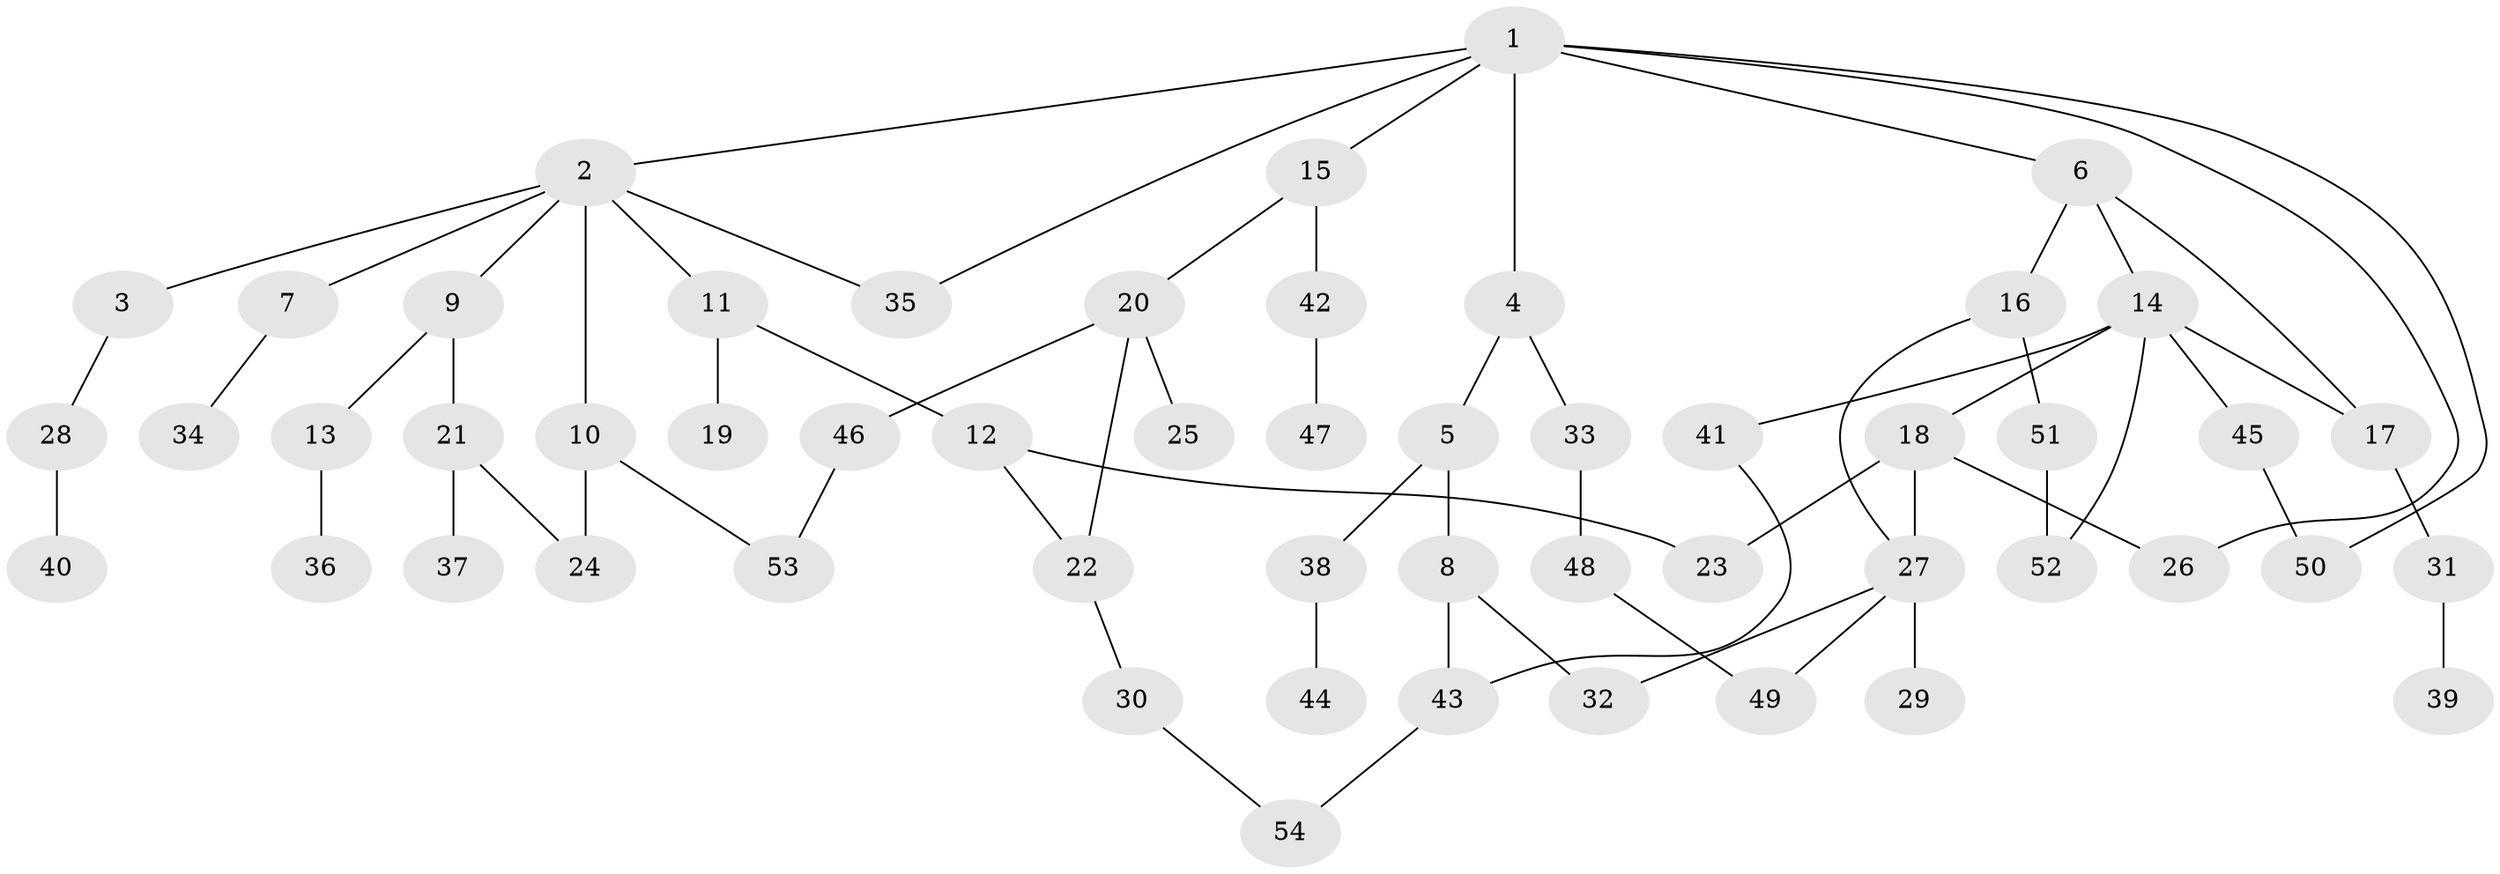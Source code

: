 // coarse degree distribution, {7: 0.0625, 6: 0.0625, 2: 0.28125, 3: 0.25, 1: 0.28125, 4: 0.03125, 5: 0.03125}
// Generated by graph-tools (version 1.1) at 2025/23/03/03/25 07:23:30]
// undirected, 54 vertices, 67 edges
graph export_dot {
graph [start="1"]
  node [color=gray90,style=filled];
  1;
  2;
  3;
  4;
  5;
  6;
  7;
  8;
  9;
  10;
  11;
  12;
  13;
  14;
  15;
  16;
  17;
  18;
  19;
  20;
  21;
  22;
  23;
  24;
  25;
  26;
  27;
  28;
  29;
  30;
  31;
  32;
  33;
  34;
  35;
  36;
  37;
  38;
  39;
  40;
  41;
  42;
  43;
  44;
  45;
  46;
  47;
  48;
  49;
  50;
  51;
  52;
  53;
  54;
  1 -- 2;
  1 -- 4;
  1 -- 6;
  1 -- 15;
  1 -- 26;
  1 -- 50;
  1 -- 35;
  2 -- 3;
  2 -- 7;
  2 -- 9;
  2 -- 10;
  2 -- 11;
  2 -- 35;
  3 -- 28;
  4 -- 5;
  4 -- 33;
  5 -- 8;
  5 -- 38;
  6 -- 14;
  6 -- 16;
  6 -- 17;
  7 -- 34;
  8 -- 43;
  8 -- 32;
  9 -- 13;
  9 -- 21;
  10 -- 24;
  10 -- 53;
  11 -- 12;
  11 -- 19;
  12 -- 22;
  12 -- 23;
  13 -- 36;
  14 -- 17;
  14 -- 18;
  14 -- 41;
  14 -- 45;
  14 -- 52;
  15 -- 20;
  15 -- 42;
  16 -- 27;
  16 -- 51;
  17 -- 31;
  18 -- 23;
  18 -- 27;
  18 -- 26;
  20 -- 25;
  20 -- 46;
  20 -- 22;
  21 -- 37;
  21 -- 24;
  22 -- 30;
  27 -- 29;
  27 -- 32;
  27 -- 49;
  28 -- 40;
  30 -- 54;
  31 -- 39;
  33 -- 48;
  38 -- 44;
  41 -- 43;
  42 -- 47;
  43 -- 54;
  45 -- 50;
  46 -- 53;
  48 -- 49;
  51 -- 52;
}

